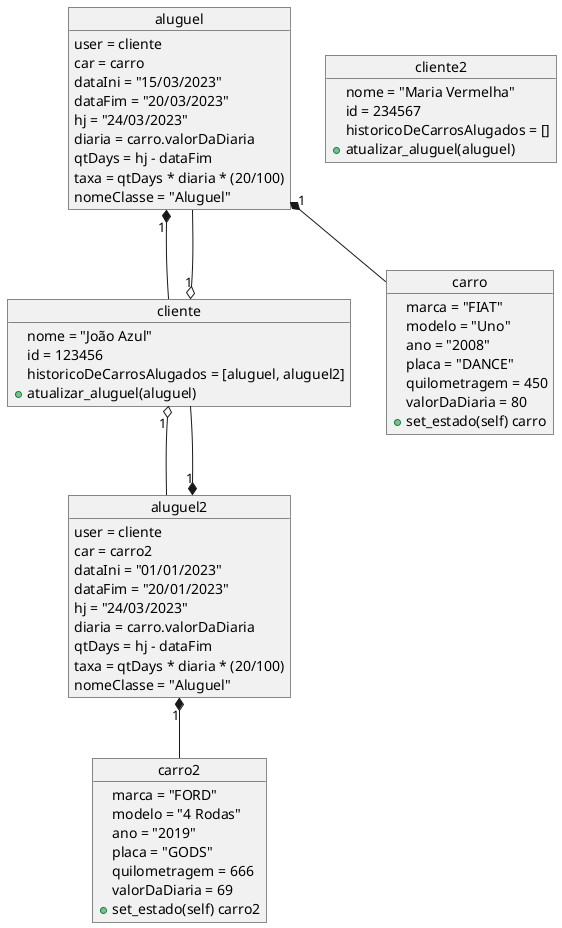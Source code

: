 @startuml diagrama_de_objetos

object carro
carro : marca = "FIAT"
carro : modelo = "Uno"
carro : ano = "2008"
carro : placa = "DANCE"
carro : quilometragem = 450
carro : valorDaDiaria = 80

carro : + set_estado(self) carro

object carro2
carro2 : marca = "FORD"
carro2 : modelo = "4 Rodas"
carro2 : ano = "2019"
carro2 : placa = "GODS"
carro2 : quilometragem = 666
carro2 : valorDaDiaria = 69

carro2 : + set_estado(self) carro2

object cliente
cliente : nome = "João Azul"
cliente : id = 123456
cliente : historicoDeCarrosAlugados = [aluguel, aluguel2]
cliente : + atualizar_aluguel(aluguel)

object cliente2
cliente2 : nome = "Maria Vermelha"
cliente2 : id = 234567
cliente2 : historicoDeCarrosAlugados = []
cliente2 : + atualizar_aluguel(aluguel)

object aluguel
aluguel : user = cliente
aluguel : car = carro
aluguel : dataIni = "15/03/2023"
aluguel : dataFim = "20/03/2023"
aluguel : hj = "24/03/2023"
aluguel : diaria = carro.valorDaDiaria
aluguel : qtDays = hj - dataFim
aluguel : taxa = qtDays * diaria * (20/100)
aluguel : nomeClasse = "Aluguel"

object aluguel2
aluguel2 : user = cliente
aluguel2 : car = carro2
aluguel2 : dataIni = "01/01/2023"
aluguel2 : dataFim = "20/01/2023"
aluguel2 : hj = "24/03/2023"
aluguel2 : diaria = carro.valorDaDiaria
aluguel2 : qtDays = hj - dataFim
aluguel2 : taxa = qtDays * diaria * (20/100)
aluguel2 : nomeClasse = "Aluguel"

aluguel "1" *-- carro
aluguel "1" *-- cliente
aluguel2 "1" *-- carro2
aluguel2 "1" *-- cliente
cliente "1" o-- aluguel
cliente "1" o-- aluguel2
@enduml